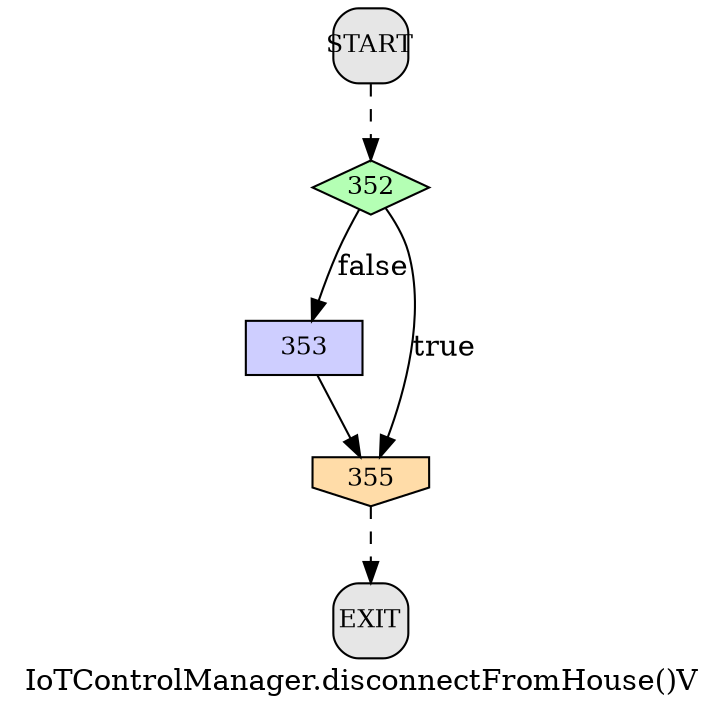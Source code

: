 /* --------------------------------------------------- */
/* Generated by Dr. Garbage Control Flow Graph Factory */
/* http://www.drgarbage.com                            */
/* Version: 4.5.0.201508311741                         */
/* Retrieved on: 2015-12-01 08:09:23.795               */
/* --------------------------------------------------- */
digraph "IoTControlManager.disconnectFromHouse()V" {
 graph [label="IoTControlManager.disconnectFromHouse()V"];
 2 [label="352", shape=diamond, style=filled, fillcolor="#B4FFB4", fixedsize=true, fontsize=12, width=0.78, height=0.36 ]
 3 [label="353", shape=box, style=filled, fillcolor="#CECEFF", fixedsize=true, fontsize=12, width=0.78, height=0.36 ]
 4 [label="355", shape=invhouse, style=filled, fillcolor="#FFDCA8", fixedsize=true, fontsize=12, width=0.78, height=0.36 ]
 5 [label="START", shape=box, style="filled, rounded", fillcolor="#E6E6E6", fixedsize=true, fontsize=12, width=0.5, height=0.5 ]
 6 [label="EXIT", shape=box, style="filled, rounded", fillcolor="#E6E6E6", fixedsize=true, fontsize=12, width=0.5, height=0.5 ]
 5 -> 2 [label="", style=dashed ]
 2 -> 3 [label="false", style=solid ]
 2 -> 4 [label="true", style=solid ]
 3 -> 4 [label="", style=solid ]
 4 -> 6 [label="", style=dashed ]
}
